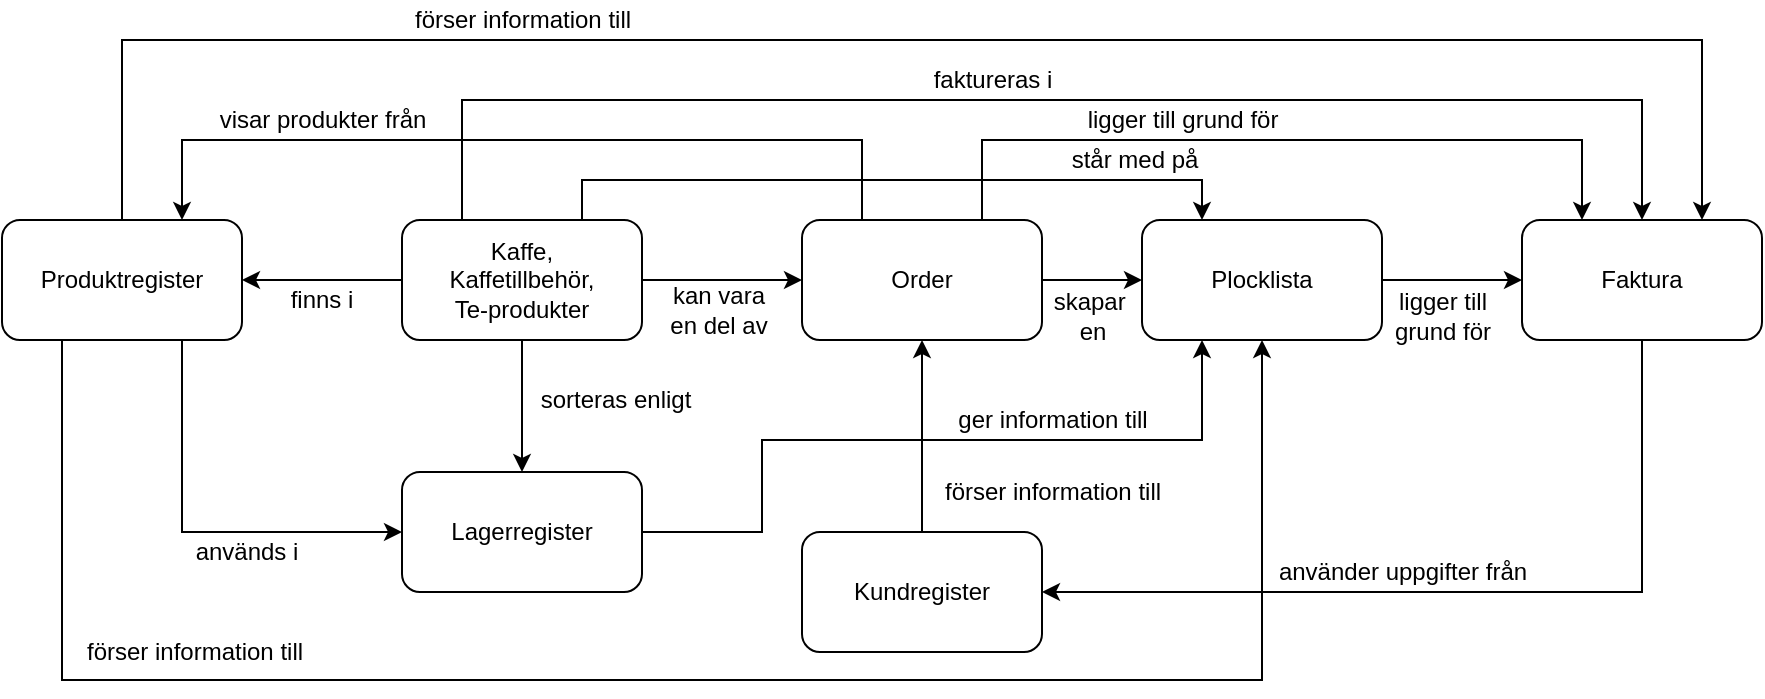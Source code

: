 <mxfile version="12.6.5" type="device"><diagram id="C5RBs43oDa-KdzZeNtuy" name="Page-1"><mxGraphModel dx="1106" dy="980" grid="1" gridSize="10" guides="1" tooltips="1" connect="1" arrows="1" fold="1" page="1" pageScale="1" pageWidth="827" pageHeight="1169" math="0" shadow="0"><root><mxCell id="WIyWlLk6GJQsqaUBKTNV-0"/><mxCell id="WIyWlLk6GJQsqaUBKTNV-1" parent="WIyWlLk6GJQsqaUBKTNV-0"/><mxCell id="cyRoz3VswMwR6UtzAq-F-48" style="edgeStyle=orthogonalEdgeStyle;rounded=0;orthogonalLoop=1;jettySize=auto;html=1;exitX=0.5;exitY=1;exitDx=0;exitDy=0;entryX=0.5;entryY=0;entryDx=0;entryDy=0;" parent="WIyWlLk6GJQsqaUBKTNV-1" source="cyRoz3VswMwR6UtzAq-F-0" target="cyRoz3VswMwR6UtzAq-F-5" edge="1"><mxGeometry relative="1" as="geometry"><Array as="points"/></mxGeometry></mxCell><mxCell id="cyRoz3VswMwR6UtzAq-F-49" style="edgeStyle=orthogonalEdgeStyle;rounded=0;orthogonalLoop=1;jettySize=auto;html=1;exitX=1;exitY=0.5;exitDx=0;exitDy=0;entryX=0;entryY=0.5;entryDx=0;entryDy=0;" parent="WIyWlLk6GJQsqaUBKTNV-1" source="cyRoz3VswMwR6UtzAq-F-0" target="cyRoz3VswMwR6UtzAq-F-6" edge="1"><mxGeometry relative="1" as="geometry"/></mxCell><mxCell id="cyRoz3VswMwR6UtzAq-F-51" style="edgeStyle=orthogonalEdgeStyle;rounded=0;orthogonalLoop=1;jettySize=auto;html=1;exitX=0.75;exitY=0;exitDx=0;exitDy=0;entryX=0.25;entryY=0;entryDx=0;entryDy=0;" parent="WIyWlLk6GJQsqaUBKTNV-1" source="cyRoz3VswMwR6UtzAq-F-0" target="cyRoz3VswMwR6UtzAq-F-7" edge="1"><mxGeometry relative="1" as="geometry"/></mxCell><mxCell id="cyRoz3VswMwR6UtzAq-F-52" style="edgeStyle=orthogonalEdgeStyle;rounded=0;orthogonalLoop=1;jettySize=auto;html=1;exitX=0.25;exitY=0;exitDx=0;exitDy=0;entryX=0.5;entryY=0;entryDx=0;entryDy=0;" parent="WIyWlLk6GJQsqaUBKTNV-1" source="cyRoz3VswMwR6UtzAq-F-0" target="cyRoz3VswMwR6UtzAq-F-8" edge="1"><mxGeometry relative="1" as="geometry"><Array as="points"><mxPoint x="260" y="430"/><mxPoint x="850" y="430"/></Array></mxGeometry></mxCell><mxCell id="cyRoz3VswMwR6UtzAq-F-57" style="edgeStyle=orthogonalEdgeStyle;rounded=0;orthogonalLoop=1;jettySize=auto;html=1;exitX=0;exitY=0.5;exitDx=0;exitDy=0;entryX=1;entryY=0.5;entryDx=0;entryDy=0;" parent="WIyWlLk6GJQsqaUBKTNV-1" source="cyRoz3VswMwR6UtzAq-F-0" target="cyRoz3VswMwR6UtzAq-F-4" edge="1"><mxGeometry relative="1" as="geometry"><Array as="points"><mxPoint x="190" y="520"/><mxPoint x="190" y="520"/></Array></mxGeometry></mxCell><mxCell id="cyRoz3VswMwR6UtzAq-F-0" value="Kaffe,&lt;br&gt;Kaffetillbehör,&lt;br&gt;Te-produkter" style="rounded=1;whiteSpace=wrap;html=1;" parent="WIyWlLk6GJQsqaUBKTNV-1" vertex="1"><mxGeometry x="230" y="490" width="120" height="60" as="geometry"/></mxCell><mxCell id="cyRoz3VswMwR6UtzAq-F-55" style="edgeStyle=orthogonalEdgeStyle;rounded=0;orthogonalLoop=1;jettySize=auto;html=1;exitX=0.5;exitY=0;exitDx=0;exitDy=0;entryX=0.5;entryY=1;entryDx=0;entryDy=0;" parent="WIyWlLk6GJQsqaUBKTNV-1" source="cyRoz3VswMwR6UtzAq-F-3" target="cyRoz3VswMwR6UtzAq-F-6" edge="1"><mxGeometry relative="1" as="geometry"><Array as="points"><mxPoint x="490" y="590"/><mxPoint x="490" y="590"/></Array></mxGeometry></mxCell><mxCell id="cyRoz3VswMwR6UtzAq-F-3" value="Kundregister" style="rounded=1;whiteSpace=wrap;html=1;" parent="WIyWlLk6GJQsqaUBKTNV-1" vertex="1"><mxGeometry x="430" y="646" width="120" height="60" as="geometry"/></mxCell><mxCell id="cyRoz3VswMwR6UtzAq-F-61" style="edgeStyle=orthogonalEdgeStyle;rounded=0;orthogonalLoop=1;jettySize=auto;html=1;exitX=0.75;exitY=1;exitDx=0;exitDy=0;entryX=0;entryY=0.5;entryDx=0;entryDy=0;" parent="WIyWlLk6GJQsqaUBKTNV-1" source="cyRoz3VswMwR6UtzAq-F-4" target="cyRoz3VswMwR6UtzAq-F-5" edge="1"><mxGeometry relative="1" as="geometry"/></mxCell><mxCell id="cyRoz3VswMwR6UtzAq-F-66" style="edgeStyle=orthogonalEdgeStyle;rounded=0;orthogonalLoop=1;jettySize=auto;html=1;exitX=0.25;exitY=1;exitDx=0;exitDy=0;entryX=0.5;entryY=1;entryDx=0;entryDy=0;" parent="WIyWlLk6GJQsqaUBKTNV-1" source="cyRoz3VswMwR6UtzAq-F-4" target="cyRoz3VswMwR6UtzAq-F-7" edge="1"><mxGeometry relative="1" as="geometry"><Array as="points"><mxPoint x="60" y="720"/><mxPoint x="660" y="720"/></Array></mxGeometry></mxCell><mxCell id="cyRoz3VswMwR6UtzAq-F-68" style="edgeStyle=orthogonalEdgeStyle;rounded=0;orthogonalLoop=1;jettySize=auto;html=1;exitX=0.5;exitY=0;exitDx=0;exitDy=0;entryX=0.75;entryY=0;entryDx=0;entryDy=0;" parent="WIyWlLk6GJQsqaUBKTNV-1" source="cyRoz3VswMwR6UtzAq-F-4" target="cyRoz3VswMwR6UtzAq-F-8" edge="1"><mxGeometry relative="1" as="geometry"><Array as="points"><mxPoint x="90" y="400"/><mxPoint x="880" y="400"/></Array></mxGeometry></mxCell><mxCell id="cyRoz3VswMwR6UtzAq-F-4" value="Produktregister" style="rounded=1;whiteSpace=wrap;html=1;" parent="WIyWlLk6GJQsqaUBKTNV-1" vertex="1"><mxGeometry x="30" y="490" width="120" height="60" as="geometry"/></mxCell><mxCell id="cyRoz3VswMwR6UtzAq-F-72" style="edgeStyle=orthogonalEdgeStyle;rounded=0;orthogonalLoop=1;jettySize=auto;html=1;exitX=1;exitY=0.5;exitDx=0;exitDy=0;entryX=0.25;entryY=1;entryDx=0;entryDy=0;" parent="WIyWlLk6GJQsqaUBKTNV-1" source="cyRoz3VswMwR6UtzAq-F-5" target="cyRoz3VswMwR6UtzAq-F-7" edge="1"><mxGeometry relative="1" as="geometry"><Array as="points"><mxPoint x="410" y="646"/><mxPoint x="410" y="600"/><mxPoint x="630" y="600"/></Array></mxGeometry></mxCell><mxCell id="cyRoz3VswMwR6UtzAq-F-5" value="Lagerregister" style="rounded=1;whiteSpace=wrap;html=1;" parent="WIyWlLk6GJQsqaUBKTNV-1" vertex="1"><mxGeometry x="230" y="616" width="120" height="60" as="geometry"/></mxCell><mxCell id="cyRoz3VswMwR6UtzAq-F-76" style="edgeStyle=orthogonalEdgeStyle;rounded=0;orthogonalLoop=1;jettySize=auto;html=1;exitX=1;exitY=0.5;exitDx=0;exitDy=0;entryX=0;entryY=0.5;entryDx=0;entryDy=0;" parent="WIyWlLk6GJQsqaUBKTNV-1" source="cyRoz3VswMwR6UtzAq-F-6" target="cyRoz3VswMwR6UtzAq-F-7" edge="1"><mxGeometry relative="1" as="geometry"/></mxCell><mxCell id="cyRoz3VswMwR6UtzAq-F-85" style="edgeStyle=orthogonalEdgeStyle;rounded=0;orthogonalLoop=1;jettySize=auto;html=1;exitX=0.25;exitY=0;exitDx=0;exitDy=0;entryX=0.75;entryY=0;entryDx=0;entryDy=0;" parent="WIyWlLk6GJQsqaUBKTNV-1" source="cyRoz3VswMwR6UtzAq-F-6" target="cyRoz3VswMwR6UtzAq-F-4" edge="1"><mxGeometry relative="1" as="geometry"><Array as="points"><mxPoint x="460" y="450"/><mxPoint x="120" y="450"/></Array></mxGeometry></mxCell><mxCell id="cyRoz3VswMwR6UtzAq-F-87" style="edgeStyle=orthogonalEdgeStyle;rounded=0;orthogonalLoop=1;jettySize=auto;html=1;exitX=0.75;exitY=0;exitDx=0;exitDy=0;entryX=0.25;entryY=0;entryDx=0;entryDy=0;" parent="WIyWlLk6GJQsqaUBKTNV-1" source="cyRoz3VswMwR6UtzAq-F-6" target="cyRoz3VswMwR6UtzAq-F-8" edge="1"><mxGeometry relative="1" as="geometry"><Array as="points"><mxPoint x="520" y="450"/><mxPoint x="820" y="450"/></Array></mxGeometry></mxCell><mxCell id="cyRoz3VswMwR6UtzAq-F-6" value="Order" style="rounded=1;whiteSpace=wrap;html=1;" parent="WIyWlLk6GJQsqaUBKTNV-1" vertex="1"><mxGeometry x="430" y="490" width="120" height="60" as="geometry"/></mxCell><mxCell id="cyRoz3VswMwR6UtzAq-F-74" style="edgeStyle=orthogonalEdgeStyle;rounded=0;orthogonalLoop=1;jettySize=auto;html=1;exitX=1;exitY=0.5;exitDx=0;exitDy=0;entryX=0;entryY=0.5;entryDx=0;entryDy=0;" parent="WIyWlLk6GJQsqaUBKTNV-1" source="cyRoz3VswMwR6UtzAq-F-7" target="cyRoz3VswMwR6UtzAq-F-8" edge="1"><mxGeometry relative="1" as="geometry"/></mxCell><mxCell id="cyRoz3VswMwR6UtzAq-F-7" value="Plocklista" style="rounded=1;whiteSpace=wrap;html=1;" parent="WIyWlLk6GJQsqaUBKTNV-1" vertex="1"><mxGeometry x="600" y="490" width="120" height="60" as="geometry"/></mxCell><mxCell id="cyRoz3VswMwR6UtzAq-F-80" style="edgeStyle=orthogonalEdgeStyle;rounded=0;orthogonalLoop=1;jettySize=auto;html=1;exitX=0.5;exitY=1;exitDx=0;exitDy=0;entryX=1;entryY=0.5;entryDx=0;entryDy=0;" parent="WIyWlLk6GJQsqaUBKTNV-1" source="cyRoz3VswMwR6UtzAq-F-8" target="cyRoz3VswMwR6UtzAq-F-3" edge="1"><mxGeometry relative="1" as="geometry"/></mxCell><mxCell id="cyRoz3VswMwR6UtzAq-F-8" value="Faktura" style="rounded=1;whiteSpace=wrap;html=1;" parent="WIyWlLk6GJQsqaUBKTNV-1" vertex="1"><mxGeometry x="790" y="490" width="120" height="60" as="geometry"/></mxCell><mxCell id="cyRoz3VswMwR6UtzAq-F-16" value="finns i" style="text;html=1;strokeColor=none;fillColor=none;align=center;verticalAlign=middle;whiteSpace=wrap;rounded=0;" parent="WIyWlLk6GJQsqaUBKTNV-1" vertex="1"><mxGeometry x="170" y="520" width="40" height="20" as="geometry"/></mxCell><mxCell id="cyRoz3VswMwR6UtzAq-F-22" value="sorteras enligt" style="text;html=1;strokeColor=none;fillColor=none;align=center;verticalAlign=middle;whiteSpace=wrap;rounded=0;" parent="WIyWlLk6GJQsqaUBKTNV-1" vertex="1"><mxGeometry x="297" y="570" width="80" height="20" as="geometry"/></mxCell><mxCell id="cyRoz3VswMwR6UtzAq-F-50" value="kan vara &lt;br&gt;en del av" style="text;html=1;align=center;verticalAlign=middle;resizable=0;points=[];autosize=1;" parent="WIyWlLk6GJQsqaUBKTNV-1" vertex="1"><mxGeometry x="358" y="520" width="60" height="30" as="geometry"/></mxCell><mxCell id="cyRoz3VswMwR6UtzAq-F-53" value="står med på" style="text;html=1;align=center;verticalAlign=middle;resizable=0;points=[];autosize=1;" parent="WIyWlLk6GJQsqaUBKTNV-1" vertex="1"><mxGeometry x="556" y="450" width="80" height="20" as="geometry"/></mxCell><mxCell id="cyRoz3VswMwR6UtzAq-F-54" value="faktureras i" style="text;html=1;align=center;verticalAlign=middle;resizable=0;points=[];autosize=1;" parent="WIyWlLk6GJQsqaUBKTNV-1" vertex="1"><mxGeometry x="490" y="410" width="70" height="20" as="geometry"/></mxCell><mxCell id="cyRoz3VswMwR6UtzAq-F-56" value="förser information till" style="text;html=1;align=center;verticalAlign=middle;resizable=0;points=[];autosize=1;" parent="WIyWlLk6GJQsqaUBKTNV-1" vertex="1"><mxGeometry x="495" y="616" width="120" height="20" as="geometry"/></mxCell><mxCell id="cyRoz3VswMwR6UtzAq-F-62" value="används i" style="text;html=1;align=center;verticalAlign=middle;resizable=0;points=[];autosize=1;" parent="WIyWlLk6GJQsqaUBKTNV-1" vertex="1"><mxGeometry x="117" y="646" width="70" height="20" as="geometry"/></mxCell><mxCell id="cyRoz3VswMwR6UtzAq-F-67" value="förser information till" style="text;html=1;align=center;verticalAlign=middle;resizable=0;points=[];autosize=1;" parent="WIyWlLk6GJQsqaUBKTNV-1" vertex="1"><mxGeometry x="66" y="696" width="120" height="20" as="geometry"/></mxCell><mxCell id="cyRoz3VswMwR6UtzAq-F-73" value="ger information till" style="text;html=1;align=center;verticalAlign=middle;resizable=0;points=[];autosize=1;" parent="WIyWlLk6GJQsqaUBKTNV-1" vertex="1"><mxGeometry x="500" y="580" width="110" height="20" as="geometry"/></mxCell><mxCell id="cyRoz3VswMwR6UtzAq-F-75" value="skapar&amp;nbsp;&lt;br&gt;en" style="text;html=1;align=center;verticalAlign=middle;resizable=0;points=[];autosize=1;" parent="WIyWlLk6GJQsqaUBKTNV-1" vertex="1"><mxGeometry x="550" y="523" width="50" height="30" as="geometry"/></mxCell><mxCell id="cyRoz3VswMwR6UtzAq-F-77" value="ligger till&lt;br&gt;grund för" style="text;html=1;align=center;verticalAlign=middle;resizable=0;points=[];autosize=1;" parent="WIyWlLk6GJQsqaUBKTNV-1" vertex="1"><mxGeometry x="720" y="523" width="60" height="30" as="geometry"/></mxCell><mxCell id="cyRoz3VswMwR6UtzAq-F-81" value="använder uppgifter från" style="text;html=1;align=center;verticalAlign=middle;resizable=0;points=[];autosize=1;" parent="WIyWlLk6GJQsqaUBKTNV-1" vertex="1"><mxGeometry x="660" y="656" width="140" height="20" as="geometry"/></mxCell><mxCell id="cyRoz3VswMwR6UtzAq-F-82" value="förser information till" style="text;html=1;align=center;verticalAlign=middle;resizable=0;points=[];autosize=1;" parent="WIyWlLk6GJQsqaUBKTNV-1" vertex="1"><mxGeometry x="230" y="380" width="120" height="20" as="geometry"/></mxCell><mxCell id="cyRoz3VswMwR6UtzAq-F-86" value="visar produkter från" style="text;html=1;align=center;verticalAlign=middle;resizable=0;points=[];autosize=1;" parent="WIyWlLk6GJQsqaUBKTNV-1" vertex="1"><mxGeometry x="130" y="430" width="120" height="20" as="geometry"/></mxCell><mxCell id="cyRoz3VswMwR6UtzAq-F-88" value="ligger till grund för" style="text;html=1;align=center;verticalAlign=middle;resizable=0;points=[];autosize=1;" parent="WIyWlLk6GJQsqaUBKTNV-1" vertex="1"><mxGeometry x="565" y="430" width="110" height="20" as="geometry"/></mxCell></root></mxGraphModel></diagram></mxfile>
